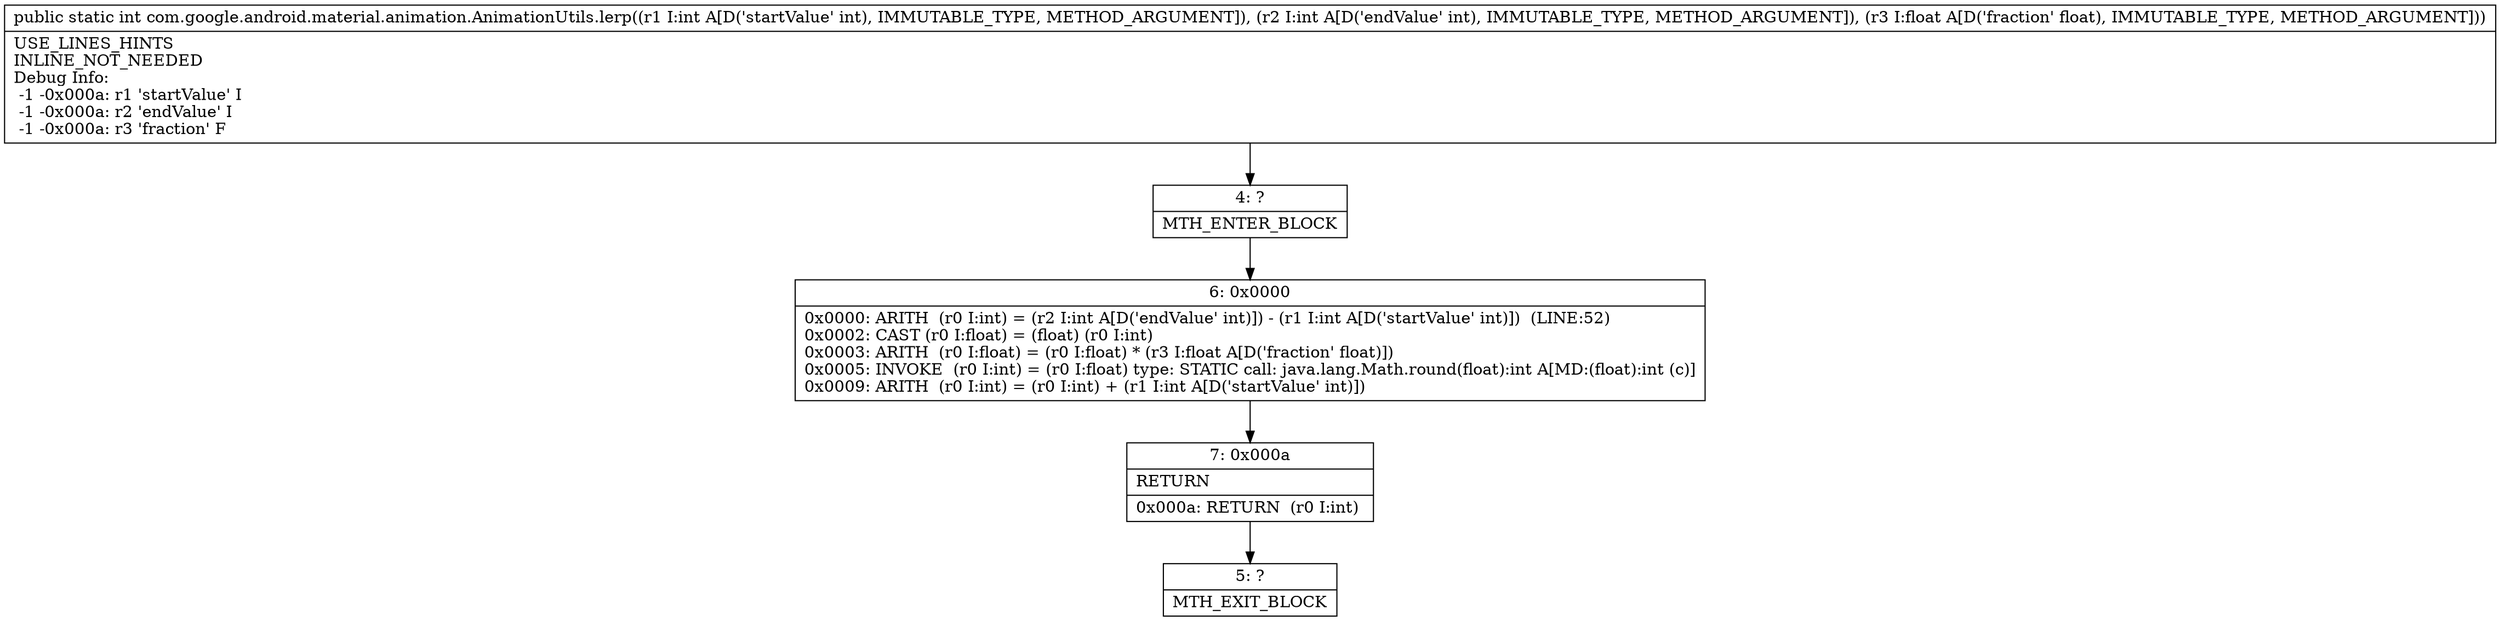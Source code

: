 digraph "CFG forcom.google.android.material.animation.AnimationUtils.lerp(IIF)I" {
Node_4 [shape=record,label="{4\:\ ?|MTH_ENTER_BLOCK\l}"];
Node_6 [shape=record,label="{6\:\ 0x0000|0x0000: ARITH  (r0 I:int) = (r2 I:int A[D('endValue' int)]) \- (r1 I:int A[D('startValue' int)])  (LINE:52)\l0x0002: CAST (r0 I:float) = (float) (r0 I:int) \l0x0003: ARITH  (r0 I:float) = (r0 I:float) * (r3 I:float A[D('fraction' float)]) \l0x0005: INVOKE  (r0 I:int) = (r0 I:float) type: STATIC call: java.lang.Math.round(float):int A[MD:(float):int (c)]\l0x0009: ARITH  (r0 I:int) = (r0 I:int) + (r1 I:int A[D('startValue' int)]) \l}"];
Node_7 [shape=record,label="{7\:\ 0x000a|RETURN\l|0x000a: RETURN  (r0 I:int) \l}"];
Node_5 [shape=record,label="{5\:\ ?|MTH_EXIT_BLOCK\l}"];
MethodNode[shape=record,label="{public static int com.google.android.material.animation.AnimationUtils.lerp((r1 I:int A[D('startValue' int), IMMUTABLE_TYPE, METHOD_ARGUMENT]), (r2 I:int A[D('endValue' int), IMMUTABLE_TYPE, METHOD_ARGUMENT]), (r3 I:float A[D('fraction' float), IMMUTABLE_TYPE, METHOD_ARGUMENT]))  | USE_LINES_HINTS\lINLINE_NOT_NEEDED\lDebug Info:\l  \-1 \-0x000a: r1 'startValue' I\l  \-1 \-0x000a: r2 'endValue' I\l  \-1 \-0x000a: r3 'fraction' F\l}"];
MethodNode -> Node_4;Node_4 -> Node_6;
Node_6 -> Node_7;
Node_7 -> Node_5;
}


